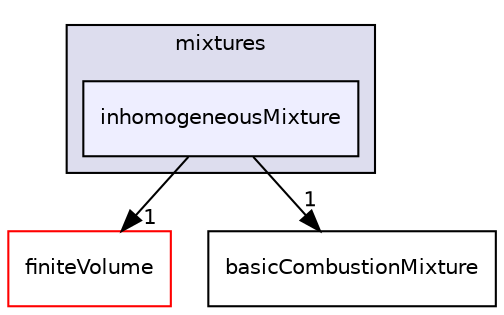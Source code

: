 digraph "src/thermophysicalModels/reactionThermo/mixtures/inhomogeneousMixture" {
  bgcolor=transparent;
  compound=true
  node [ fontsize="10", fontname="Helvetica"];
  edge [ labelfontsize="10", labelfontname="Helvetica"];
  subgraph clusterdir_4c3899116fa10d6c6748b991d6c665d1 {
    graph [ bgcolor="#ddddee", pencolor="black", label="mixtures" fontname="Helvetica", fontsize="10", URL="dir_4c3899116fa10d6c6748b991d6c665d1.html"]
  dir_1b37b097651a758afae4e9872bf900d9 [shape=box, label="inhomogeneousMixture", style="filled", fillcolor="#eeeeff", pencolor="black", URL="dir_1b37b097651a758afae4e9872bf900d9.html"];
  }
  dir_9bd15774b555cf7259a6fa18f99fe99b [shape=box label="finiteVolume" color="red" URL="dir_9bd15774b555cf7259a6fa18f99fe99b.html"];
  dir_304be2c3c3e20d27db4225b2b34f5ead [shape=box label="basicCombustionMixture" URL="dir_304be2c3c3e20d27db4225b2b34f5ead.html"];
  dir_1b37b097651a758afae4e9872bf900d9->dir_9bd15774b555cf7259a6fa18f99fe99b [headlabel="1", labeldistance=1.5 headhref="dir_002837_000894.html"];
  dir_1b37b097651a758afae4e9872bf900d9->dir_304be2c3c3e20d27db4225b2b34f5ead [headlabel="1", labeldistance=1.5 headhref="dir_002837_002832.html"];
}
